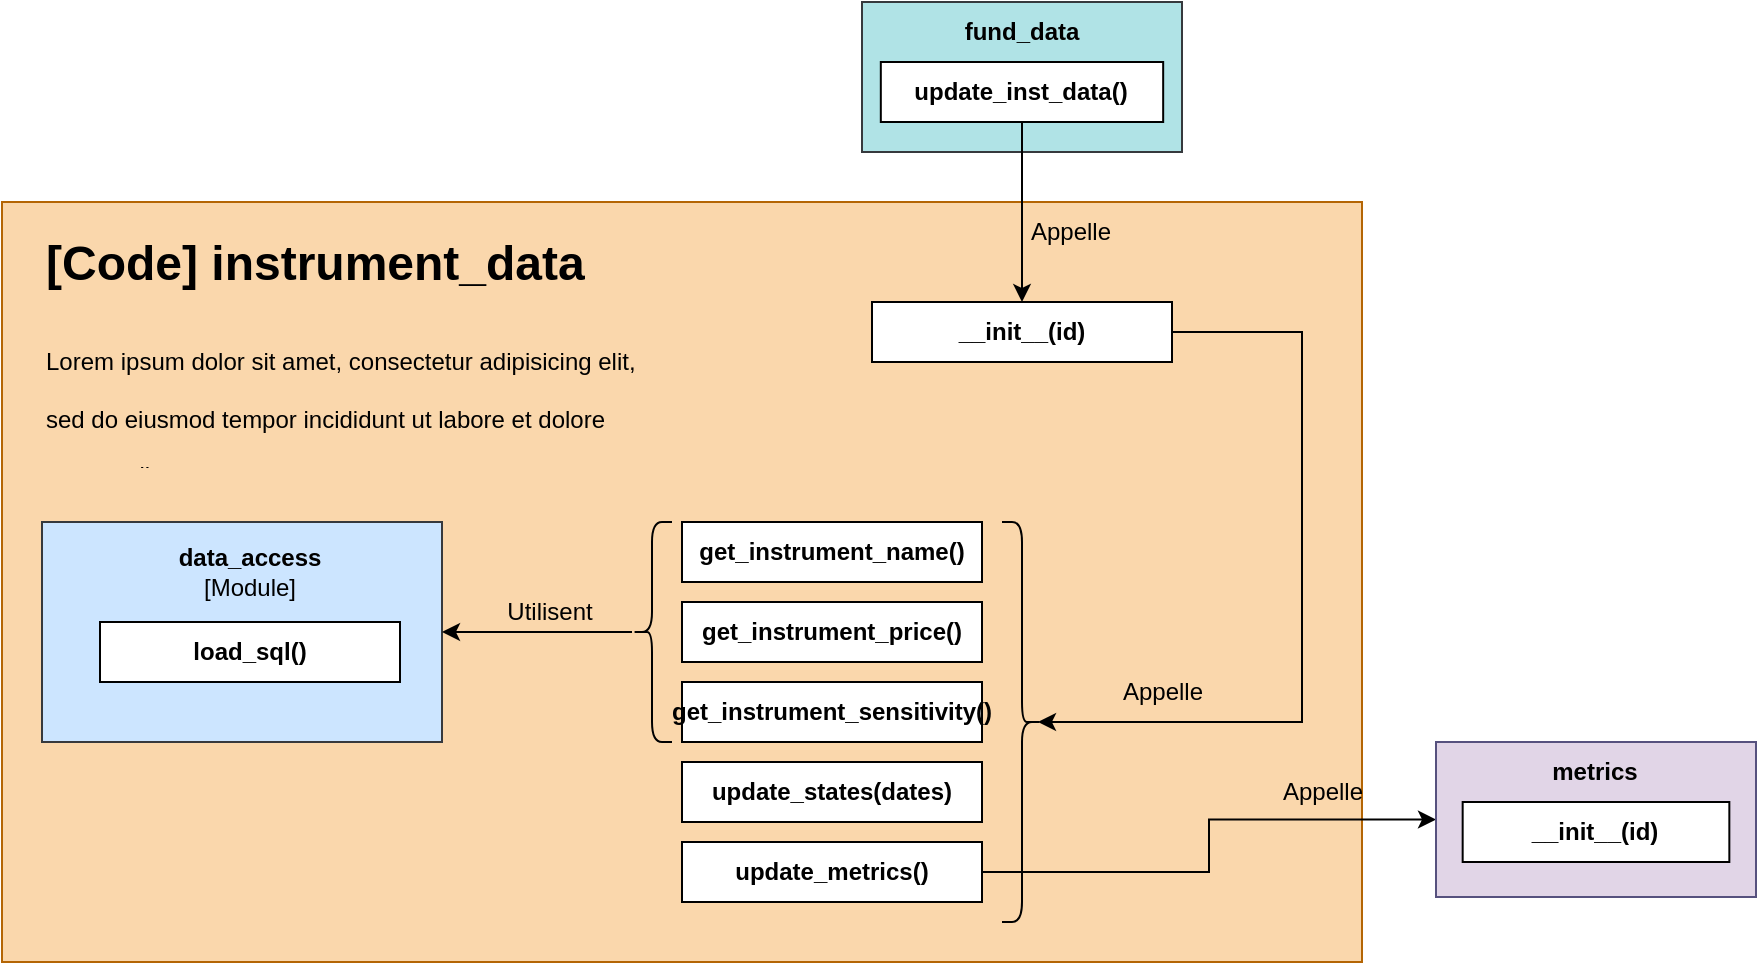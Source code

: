 <mxfile version="27.2.0">
  <diagram name="Page-1" id="Q03mOEjLCUK7g8BEIFQ6">
    <mxGraphModel dx="1182" dy="690" grid="1" gridSize="10" guides="1" tooltips="1" connect="1" arrows="1" fold="1" page="1" pageScale="1" pageWidth="827" pageHeight="1169" math="0" shadow="0">
      <root>
        <mxCell id="0" />
        <mxCell id="1" parent="0" />
        <mxCell id="dNTM_w17dcvoNcmzV2YH-1" value="&lt;div&gt;&lt;div&gt;&lt;div&gt;&lt;br&gt;&lt;/div&gt;&lt;/div&gt;&lt;/div&gt;" style="rounded=0;whiteSpace=wrap;html=1;fillColor=#fad7ac;strokeColor=#b46504;" vertex="1" parent="1">
          <mxGeometry x="110" y="340" width="680" height="380" as="geometry" />
        </mxCell>
        <mxCell id="dNTM_w17dcvoNcmzV2YH-4" value="" style="group" vertex="1" connectable="0" parent="1">
          <mxGeometry x="130" y="500" width="200" height="110" as="geometry" />
        </mxCell>
        <mxCell id="dNTM_w17dcvoNcmzV2YH-5" value="" style="rounded=0;whiteSpace=wrap;html=1;fillColor=#cce5ff;strokeColor=#36393d;" vertex="1" parent="dNTM_w17dcvoNcmzV2YH-4">
          <mxGeometry width="200" height="110" as="geometry" />
        </mxCell>
        <mxCell id="dNTM_w17dcvoNcmzV2YH-6" value="&lt;b&gt;load_sql()&lt;/b&gt;" style="rounded=0;whiteSpace=wrap;html=1;" vertex="1" parent="dNTM_w17dcvoNcmzV2YH-4">
          <mxGeometry x="29" y="50" width="150" height="30" as="geometry" />
        </mxCell>
        <mxCell id="dNTM_w17dcvoNcmzV2YH-7" value="&lt;b&gt;data_access&lt;/b&gt;&lt;div&gt;[Module]&lt;/div&gt;" style="text;html=1;align=center;verticalAlign=middle;whiteSpace=wrap;rounded=0;" vertex="1" parent="dNTM_w17dcvoNcmzV2YH-4">
          <mxGeometry x="74" y="10" width="60" height="30" as="geometry" />
        </mxCell>
        <mxCell id="dNTM_w17dcvoNcmzV2YH-8" value="&lt;b&gt;get_instrument_name()&lt;/b&gt;" style="rounded=0;whiteSpace=wrap;html=1;" vertex="1" parent="1">
          <mxGeometry x="450" y="500" width="150" height="30" as="geometry" />
        </mxCell>
        <mxCell id="dNTM_w17dcvoNcmzV2YH-9" value="&lt;b&gt;get_instrument_price()&lt;/b&gt;" style="rounded=0;whiteSpace=wrap;html=1;" vertex="1" parent="1">
          <mxGeometry x="450" y="540" width="150" height="30" as="geometry" />
        </mxCell>
        <mxCell id="dNTM_w17dcvoNcmzV2YH-10" value="&lt;b&gt;get_instrument_sensitivity()&lt;/b&gt;" style="rounded=0;whiteSpace=wrap;html=1;" vertex="1" parent="1">
          <mxGeometry x="450" y="580" width="150" height="30" as="geometry" />
        </mxCell>
        <mxCell id="dNTM_w17dcvoNcmzV2YH-12" style="edgeStyle=orthogonalEdgeStyle;rounded=0;orthogonalLoop=1;jettySize=auto;html=1;entryX=1;entryY=0.5;entryDx=0;entryDy=0;" edge="1" parent="1" source="dNTM_w17dcvoNcmzV2YH-11" target="dNTM_w17dcvoNcmzV2YH-5">
          <mxGeometry relative="1" as="geometry" />
        </mxCell>
        <mxCell id="dNTM_w17dcvoNcmzV2YH-11" value="" style="shape=curlyBracket;whiteSpace=wrap;html=1;rounded=1;labelPosition=left;verticalLabelPosition=middle;align=right;verticalAlign=middle;" vertex="1" parent="1">
          <mxGeometry x="425" y="500" width="20" height="110" as="geometry" />
        </mxCell>
        <mxCell id="dNTM_w17dcvoNcmzV2YH-13" value="Utilisent" style="text;html=1;align=center;verticalAlign=middle;whiteSpace=wrap;rounded=0;" vertex="1" parent="1">
          <mxGeometry x="354" y="530" width="60" height="30" as="geometry" />
        </mxCell>
        <mxCell id="dNTM_w17dcvoNcmzV2YH-14" value="&lt;h1 style=&quot;margin-top: 0px;&quot;&gt;&lt;span style=&quot;background-color: transparent; color: light-dark(rgb(0, 0, 0), rgb(255, 255, 255));&quot;&gt;[Code] instrument_data&lt;/span&gt;&lt;/h1&gt;&lt;h1 style=&quot;margin-top: 0px;&quot;&gt;&lt;span style=&quot;background-color: transparent; color: light-dark(rgb(0, 0, 0), rgb(255, 255, 255)); font-size: 12px; font-weight: normal;&quot;&gt;Lorem ipsum dolor sit amet, consectetur adipisicing elit, sed do eiusmod tempor incididunt ut labore et dolore magna aliqua.&lt;/span&gt;&lt;/h1&gt;" style="text;html=1;whiteSpace=wrap;overflow=hidden;rounded=0;" vertex="1" parent="1">
          <mxGeometry x="130" y="350" width="310" height="120" as="geometry" />
        </mxCell>
        <mxCell id="dNTM_w17dcvoNcmzV2YH-18" value="&lt;b&gt;update_states(dates)&lt;/b&gt;" style="rounded=0;whiteSpace=wrap;html=1;" vertex="1" parent="1">
          <mxGeometry x="450" y="620" width="150" height="30" as="geometry" />
        </mxCell>
        <mxCell id="dNTM_w17dcvoNcmzV2YH-38" style="edgeStyle=orthogonalEdgeStyle;rounded=0;orthogonalLoop=1;jettySize=auto;html=1;entryX=0;entryY=0.5;entryDx=0;entryDy=0;" edge="1" parent="1" source="dNTM_w17dcvoNcmzV2YH-19" target="dNTM_w17dcvoNcmzV2YH-32">
          <mxGeometry relative="1" as="geometry" />
        </mxCell>
        <mxCell id="dNTM_w17dcvoNcmzV2YH-19" value="&lt;b&gt;update_metrics()&lt;/b&gt;" style="rounded=0;whiteSpace=wrap;html=1;" vertex="1" parent="1">
          <mxGeometry x="450" y="660" width="150" height="30" as="geometry" />
        </mxCell>
        <mxCell id="dNTM_w17dcvoNcmzV2YH-20" value="" style="shape=curlyBracket;whiteSpace=wrap;html=1;rounded=1;labelPosition=left;verticalLabelPosition=middle;align=right;verticalAlign=middle;flipV=1;flipH=1;" vertex="1" parent="1">
          <mxGeometry x="610" y="500" width="20" height="200" as="geometry" />
        </mxCell>
        <mxCell id="dNTM_w17dcvoNcmzV2YH-23" style="edgeStyle=orthogonalEdgeStyle;rounded=0;orthogonalLoop=1;jettySize=auto;html=1;entryX=0.1;entryY=0.5;entryDx=0;entryDy=0;entryPerimeter=0;" edge="1" parent="1" source="dNTM_w17dcvoNcmzV2YH-21" target="dNTM_w17dcvoNcmzV2YH-20">
          <mxGeometry relative="1" as="geometry">
            <mxPoint x="880" y="610" as="targetPoint" />
            <Array as="points">
              <mxPoint x="760" y="405" />
              <mxPoint x="760" y="600" />
            </Array>
          </mxGeometry>
        </mxCell>
        <mxCell id="dNTM_w17dcvoNcmzV2YH-21" value="&lt;b&gt;__init__(id)&lt;/b&gt;" style="rounded=0;whiteSpace=wrap;html=1;" vertex="1" parent="1">
          <mxGeometry x="545" y="390" width="150" height="30" as="geometry" />
        </mxCell>
        <mxCell id="dNTM_w17dcvoNcmzV2YH-28" value="" style="group" vertex="1" connectable="0" parent="1">
          <mxGeometry x="540" y="240" width="160" height="75" as="geometry" />
        </mxCell>
        <mxCell id="dNTM_w17dcvoNcmzV2YH-25" value="&lt;div&gt;&lt;div&gt;&lt;div&gt;&lt;br&gt;&lt;/div&gt;&lt;/div&gt;&lt;/div&gt;" style="rounded=0;whiteSpace=wrap;html=1;fillColor=light-dark(#b0e3e6, #182e44);strokeColor=#36393d;" vertex="1" parent="dNTM_w17dcvoNcmzV2YH-28">
          <mxGeometry width="160" height="75" as="geometry" />
        </mxCell>
        <mxCell id="dNTM_w17dcvoNcmzV2YH-26" value="&lt;b&gt;update_inst_data()&lt;/b&gt;" style="rounded=0;whiteSpace=wrap;html=1;" vertex="1" parent="dNTM_w17dcvoNcmzV2YH-28">
          <mxGeometry x="9.412" y="30" width="141.176" height="30" as="geometry" />
        </mxCell>
        <mxCell id="dNTM_w17dcvoNcmzV2YH-27" value="&lt;b&gt;fund_data&lt;/b&gt;" style="text;html=1;align=center;verticalAlign=middle;whiteSpace=wrap;rounded=0;" vertex="1" parent="dNTM_w17dcvoNcmzV2YH-28">
          <mxGeometry x="51.765" width="56.471" height="30" as="geometry" />
        </mxCell>
        <mxCell id="dNTM_w17dcvoNcmzV2YH-29" style="edgeStyle=orthogonalEdgeStyle;rounded=0;orthogonalLoop=1;jettySize=auto;html=1;" edge="1" parent="1" source="dNTM_w17dcvoNcmzV2YH-26" target="dNTM_w17dcvoNcmzV2YH-21">
          <mxGeometry relative="1" as="geometry" />
        </mxCell>
        <mxCell id="dNTM_w17dcvoNcmzV2YH-30" value="Appelle" style="text;html=1;align=center;verticalAlign=middle;whiteSpace=wrap;rounded=0;" vertex="1" parent="1">
          <mxGeometry x="640" y="570" width="101" height="30" as="geometry" />
        </mxCell>
        <mxCell id="dNTM_w17dcvoNcmzV2YH-42" value="" style="group" vertex="1" connectable="0" parent="1">
          <mxGeometry x="827" y="610" width="160" height="77.5" as="geometry" />
        </mxCell>
        <mxCell id="dNTM_w17dcvoNcmzV2YH-41" value="" style="group;fillColor=#e1d5e7;strokeColor=#9673a6;" vertex="1" connectable="0" parent="dNTM_w17dcvoNcmzV2YH-42">
          <mxGeometry width="160" height="77.5" as="geometry" />
        </mxCell>
        <mxCell id="dNTM_w17dcvoNcmzV2YH-33" value="&lt;b&gt;metrics&lt;/b&gt;" style="text;html=1;align=center;verticalAlign=middle;whiteSpace=wrap;rounded=0;" vertex="1" parent="dNTM_w17dcvoNcmzV2YH-41">
          <mxGeometry x="53.333" width="53.333" height="30" as="geometry" />
        </mxCell>
        <mxCell id="dNTM_w17dcvoNcmzV2YH-32" value="" style="rounded=0;whiteSpace=wrap;html=1;fillColor=none;strokeColor=#56517e;gradientColor=none;" vertex="1" parent="dNTM_w17dcvoNcmzV2YH-41">
          <mxGeometry width="160" height="77.5" as="geometry" />
        </mxCell>
        <mxCell id="dNTM_w17dcvoNcmzV2YH-34" value="&lt;b&gt;__init__(id)&lt;/b&gt;" style="rounded=0;whiteSpace=wrap;html=1;" vertex="1" parent="dNTM_w17dcvoNcmzV2YH-42">
          <mxGeometry x="13.333" y="30" width="133.333" height="30" as="geometry" />
        </mxCell>
        <mxCell id="dNTM_w17dcvoNcmzV2YH-43" value="Appelle" style="text;html=1;align=center;verticalAlign=middle;whiteSpace=wrap;rounded=0;" vertex="1" parent="1">
          <mxGeometry x="720" y="620" width="101" height="30" as="geometry" />
        </mxCell>
        <mxCell id="dNTM_w17dcvoNcmzV2YH-44" value="Appelle" style="text;html=1;align=center;verticalAlign=middle;whiteSpace=wrap;rounded=0;" vertex="1" parent="1">
          <mxGeometry x="594" y="340" width="101" height="30" as="geometry" />
        </mxCell>
      </root>
    </mxGraphModel>
  </diagram>
</mxfile>
